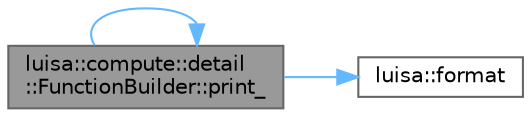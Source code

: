 digraph "luisa::compute::detail::FunctionBuilder::print_"
{
 // LATEX_PDF_SIZE
  bgcolor="transparent";
  edge [fontname=Helvetica,fontsize=10,labelfontname=Helvetica,labelfontsize=10];
  node [fontname=Helvetica,fontsize=10,shape=box,height=0.2,width=0.4];
  rankdir="LR";
  Node1 [id="Node000001",label="luisa::compute::detail\l::FunctionBuilder::print_",height=0.2,width=0.4,color="gray40", fillcolor="grey60", style="filled", fontcolor="black",tooltip="Add print statement"];
  Node1 -> Node2 [id="edge3_Node000001_Node000002",color="steelblue1",style="solid",tooltip=" "];
  Node2 [id="Node000002",label="luisa::format",height=0.2,width=0.4,color="grey40", fillcolor="white", style="filled",URL="$namespaceluisa.html#a29940ad11211d4d4c364461e2d6fa4e5",tooltip=" "];
  Node1 -> Node1 [id="edge4_Node000001_Node000001",color="steelblue1",style="solid",tooltip=" "];
}
